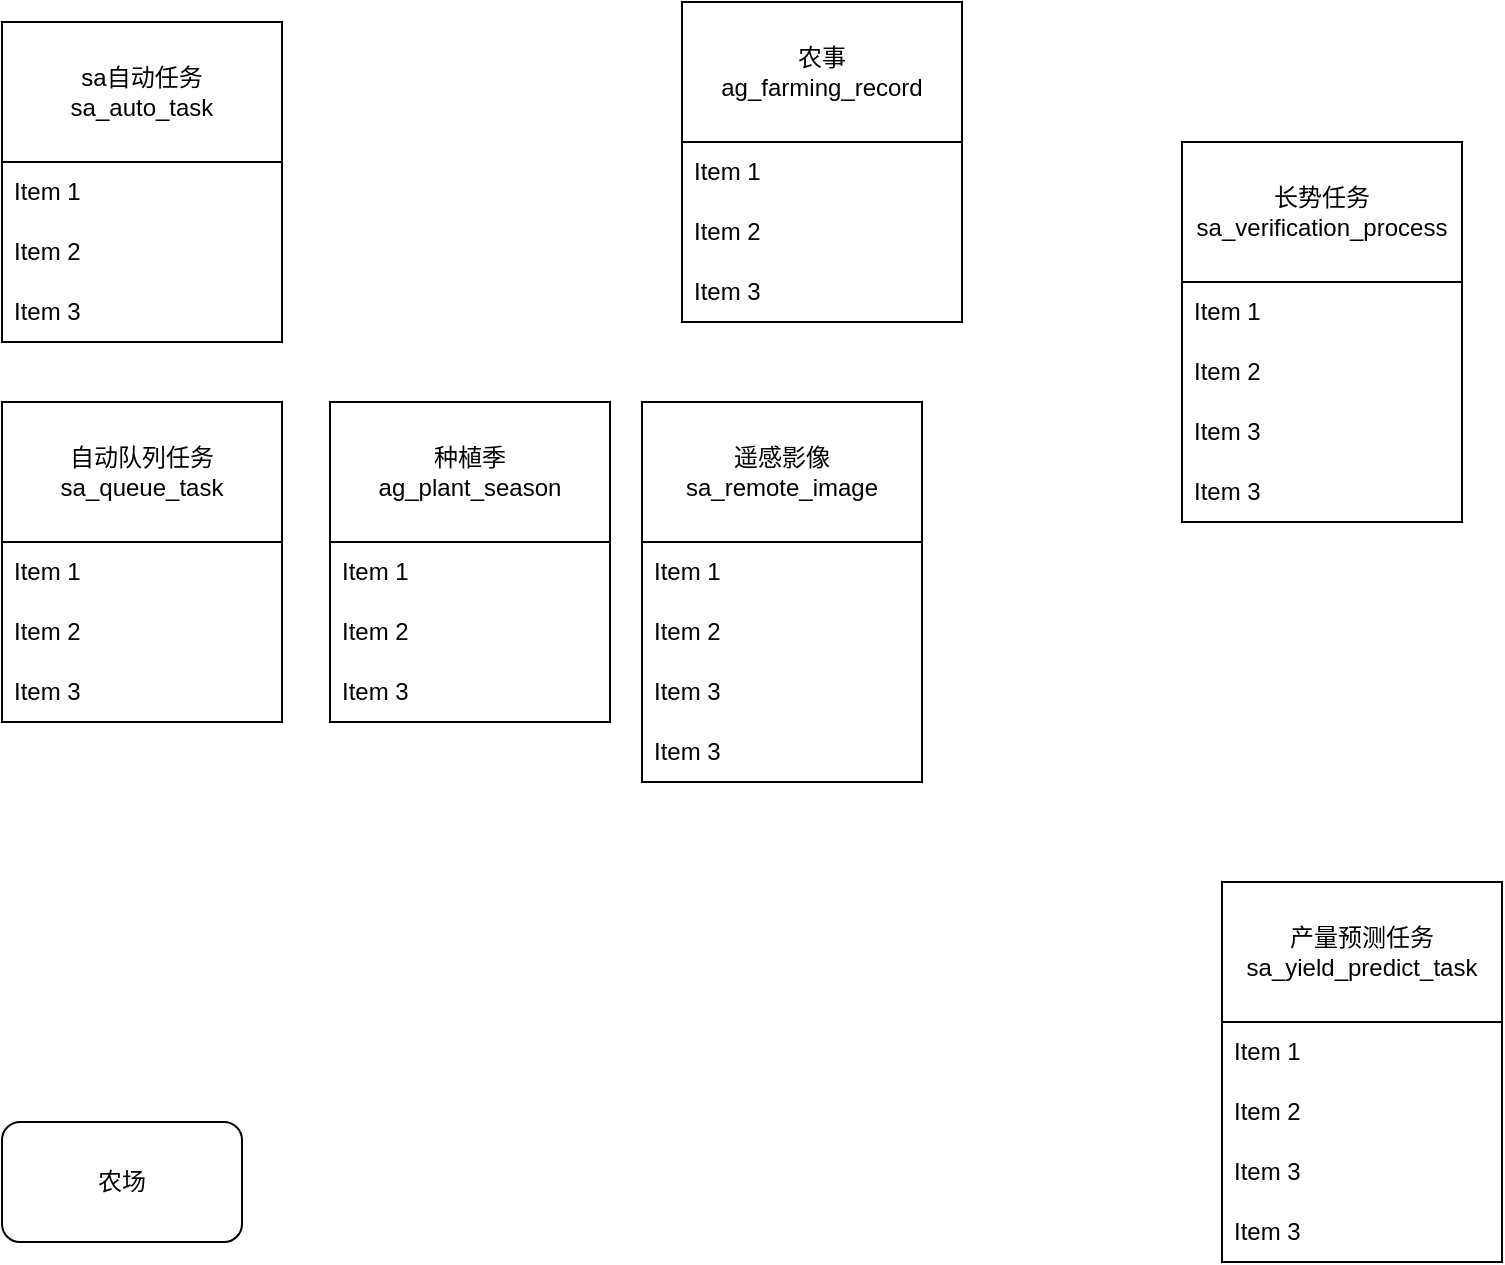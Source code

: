 <mxfile version="24.7.7">
  <diagram name="第 1 页" id="3i2K2Qbr6HXgx0a67rLH">
    <mxGraphModel dx="1259" dy="749" grid="1" gridSize="10" guides="1" tooltips="1" connect="1" arrows="1" fold="1" page="1" pageScale="1" pageWidth="827" pageHeight="1169" math="0" shadow="0">
      <root>
        <mxCell id="0" />
        <mxCell id="1" parent="0" />
        <mxCell id="MvWqjmCIP0qQC9zoF0mp-2" value="农场" style="rounded=1;whiteSpace=wrap;html=1;" parent="1" vertex="1">
          <mxGeometry x="110" y="920" width="120" height="60" as="geometry" />
        </mxCell>
        <mxCell id="sYVleIHQN_-KrlQSDO23-1" value="sa自动任务&lt;div&gt;sa_auto_task&lt;/div&gt;" style="swimlane;fontStyle=0;childLayout=stackLayout;horizontal=1;startSize=70;horizontalStack=0;resizeParent=1;resizeParentMax=0;resizeLast=0;collapsible=1;marginBottom=0;whiteSpace=wrap;html=1;" vertex="1" parent="1">
          <mxGeometry x="110" y="370" width="140" height="160" as="geometry" />
        </mxCell>
        <mxCell id="sYVleIHQN_-KrlQSDO23-2" value="Item 1" style="text;strokeColor=none;fillColor=none;align=left;verticalAlign=middle;spacingLeft=4;spacingRight=4;overflow=hidden;points=[[0,0.5],[1,0.5]];portConstraint=eastwest;rotatable=0;whiteSpace=wrap;html=1;" vertex="1" parent="sYVleIHQN_-KrlQSDO23-1">
          <mxGeometry y="70" width="140" height="30" as="geometry" />
        </mxCell>
        <mxCell id="sYVleIHQN_-KrlQSDO23-3" value="Item 2" style="text;strokeColor=none;fillColor=none;align=left;verticalAlign=middle;spacingLeft=4;spacingRight=4;overflow=hidden;points=[[0,0.5],[1,0.5]];portConstraint=eastwest;rotatable=0;whiteSpace=wrap;html=1;" vertex="1" parent="sYVleIHQN_-KrlQSDO23-1">
          <mxGeometry y="100" width="140" height="30" as="geometry" />
        </mxCell>
        <mxCell id="sYVleIHQN_-KrlQSDO23-4" value="Item 3" style="text;strokeColor=none;fillColor=none;align=left;verticalAlign=middle;spacingLeft=4;spacingRight=4;overflow=hidden;points=[[0,0.5],[1,0.5]];portConstraint=eastwest;rotatable=0;whiteSpace=wrap;html=1;" vertex="1" parent="sYVleIHQN_-KrlQSDO23-1">
          <mxGeometry y="130" width="140" height="30" as="geometry" />
        </mxCell>
        <mxCell id="sYVleIHQN_-KrlQSDO23-9" value="遥感影像&lt;div&gt;sa_remote_image&lt;/div&gt;" style="swimlane;fontStyle=0;childLayout=stackLayout;horizontal=1;startSize=70;horizontalStack=0;resizeParent=1;resizeParentMax=0;resizeLast=0;collapsible=1;marginBottom=0;whiteSpace=wrap;html=1;" vertex="1" parent="1">
          <mxGeometry x="430" y="560" width="140" height="190" as="geometry" />
        </mxCell>
        <mxCell id="sYVleIHQN_-KrlQSDO23-10" value="Item 1" style="text;strokeColor=none;fillColor=none;align=left;verticalAlign=middle;spacingLeft=4;spacingRight=4;overflow=hidden;points=[[0,0.5],[1,0.5]];portConstraint=eastwest;rotatable=0;whiteSpace=wrap;html=1;" vertex="1" parent="sYVleIHQN_-KrlQSDO23-9">
          <mxGeometry y="70" width="140" height="30" as="geometry" />
        </mxCell>
        <mxCell id="sYVleIHQN_-KrlQSDO23-11" value="Item 2" style="text;strokeColor=none;fillColor=none;align=left;verticalAlign=middle;spacingLeft=4;spacingRight=4;overflow=hidden;points=[[0,0.5],[1,0.5]];portConstraint=eastwest;rotatable=0;whiteSpace=wrap;html=1;" vertex="1" parent="sYVleIHQN_-KrlQSDO23-9">
          <mxGeometry y="100" width="140" height="30" as="geometry" />
        </mxCell>
        <mxCell id="sYVleIHQN_-KrlQSDO23-12" value="Item 3" style="text;strokeColor=none;fillColor=none;align=left;verticalAlign=middle;spacingLeft=4;spacingRight=4;overflow=hidden;points=[[0,0.5],[1,0.5]];portConstraint=eastwest;rotatable=0;whiteSpace=wrap;html=1;" vertex="1" parent="sYVleIHQN_-KrlQSDO23-9">
          <mxGeometry y="130" width="140" height="30" as="geometry" />
        </mxCell>
        <mxCell id="sYVleIHQN_-KrlQSDO23-19" value="Item 3" style="text;strokeColor=none;fillColor=none;align=left;verticalAlign=middle;spacingLeft=4;spacingRight=4;overflow=hidden;points=[[0,0.5],[1,0.5]];portConstraint=eastwest;rotatable=0;whiteSpace=wrap;html=1;" vertex="1" parent="sYVleIHQN_-KrlQSDO23-9">
          <mxGeometry y="160" width="140" height="30" as="geometry" />
        </mxCell>
        <mxCell id="sYVleIHQN_-KrlQSDO23-13" value="&lt;div&gt;种植季&lt;/div&gt;&lt;div&gt;ag_plant_season&lt;/div&gt;" style="swimlane;fontStyle=0;childLayout=stackLayout;horizontal=1;startSize=70;horizontalStack=0;resizeParent=1;resizeParentMax=0;resizeLast=0;collapsible=1;marginBottom=0;whiteSpace=wrap;html=1;" vertex="1" parent="1">
          <mxGeometry x="274" y="560" width="140" height="160" as="geometry" />
        </mxCell>
        <mxCell id="sYVleIHQN_-KrlQSDO23-14" value="Item 1" style="text;strokeColor=none;fillColor=none;align=left;verticalAlign=middle;spacingLeft=4;spacingRight=4;overflow=hidden;points=[[0,0.5],[1,0.5]];portConstraint=eastwest;rotatable=0;whiteSpace=wrap;html=1;" vertex="1" parent="sYVleIHQN_-KrlQSDO23-13">
          <mxGeometry y="70" width="140" height="30" as="geometry" />
        </mxCell>
        <mxCell id="sYVleIHQN_-KrlQSDO23-15" value="Item 2" style="text;strokeColor=none;fillColor=none;align=left;verticalAlign=middle;spacingLeft=4;spacingRight=4;overflow=hidden;points=[[0,0.5],[1,0.5]];portConstraint=eastwest;rotatable=0;whiteSpace=wrap;html=1;" vertex="1" parent="sYVleIHQN_-KrlQSDO23-13">
          <mxGeometry y="100" width="140" height="30" as="geometry" />
        </mxCell>
        <mxCell id="sYVleIHQN_-KrlQSDO23-16" value="Item 3" style="text;strokeColor=none;fillColor=none;align=left;verticalAlign=middle;spacingLeft=4;spacingRight=4;overflow=hidden;points=[[0,0.5],[1,0.5]];portConstraint=eastwest;rotatable=0;whiteSpace=wrap;html=1;" vertex="1" parent="sYVleIHQN_-KrlQSDO23-13">
          <mxGeometry y="130" width="140" height="30" as="geometry" />
        </mxCell>
        <mxCell id="sYVleIHQN_-KrlQSDO23-20" value="自动队列任务&lt;div&gt;sa_queue_task&lt;/div&gt;" style="swimlane;fontStyle=0;childLayout=stackLayout;horizontal=1;startSize=70;horizontalStack=0;resizeParent=1;resizeParentMax=0;resizeLast=0;collapsible=1;marginBottom=0;whiteSpace=wrap;html=1;" vertex="1" parent="1">
          <mxGeometry x="110" y="560" width="140" height="160" as="geometry" />
        </mxCell>
        <mxCell id="sYVleIHQN_-KrlQSDO23-21" value="Item 1" style="text;strokeColor=none;fillColor=none;align=left;verticalAlign=middle;spacingLeft=4;spacingRight=4;overflow=hidden;points=[[0,0.5],[1,0.5]];portConstraint=eastwest;rotatable=0;whiteSpace=wrap;html=1;" vertex="1" parent="sYVleIHQN_-KrlQSDO23-20">
          <mxGeometry y="70" width="140" height="30" as="geometry" />
        </mxCell>
        <mxCell id="sYVleIHQN_-KrlQSDO23-22" value="Item 2" style="text;strokeColor=none;fillColor=none;align=left;verticalAlign=middle;spacingLeft=4;spacingRight=4;overflow=hidden;points=[[0,0.5],[1,0.5]];portConstraint=eastwest;rotatable=0;whiteSpace=wrap;html=1;" vertex="1" parent="sYVleIHQN_-KrlQSDO23-20">
          <mxGeometry y="100" width="140" height="30" as="geometry" />
        </mxCell>
        <mxCell id="sYVleIHQN_-KrlQSDO23-23" value="Item 3" style="text;strokeColor=none;fillColor=none;align=left;verticalAlign=middle;spacingLeft=4;spacingRight=4;overflow=hidden;points=[[0,0.5],[1,0.5]];portConstraint=eastwest;rotatable=0;whiteSpace=wrap;html=1;" vertex="1" parent="sYVleIHQN_-KrlQSDO23-20">
          <mxGeometry y="130" width="140" height="30" as="geometry" />
        </mxCell>
        <mxCell id="sYVleIHQN_-KrlQSDO23-25" value="&lt;div&gt;农事&lt;/div&gt;&lt;div&gt;&lt;span style=&quot;text-align: left;&quot;&gt;ag_farming_record&lt;/span&gt;&lt;br&gt;&lt;/div&gt;" style="swimlane;fontStyle=0;childLayout=stackLayout;horizontal=1;startSize=70;horizontalStack=0;resizeParent=1;resizeParentMax=0;resizeLast=0;collapsible=1;marginBottom=0;whiteSpace=wrap;html=1;" vertex="1" parent="1">
          <mxGeometry x="450" y="360" width="140" height="160" as="geometry" />
        </mxCell>
        <mxCell id="sYVleIHQN_-KrlQSDO23-26" value="Item 1" style="text;strokeColor=none;fillColor=none;align=left;verticalAlign=middle;spacingLeft=4;spacingRight=4;overflow=hidden;points=[[0,0.5],[1,0.5]];portConstraint=eastwest;rotatable=0;whiteSpace=wrap;html=1;" vertex="1" parent="sYVleIHQN_-KrlQSDO23-25">
          <mxGeometry y="70" width="140" height="30" as="geometry" />
        </mxCell>
        <mxCell id="sYVleIHQN_-KrlQSDO23-27" value="Item 2" style="text;strokeColor=none;fillColor=none;align=left;verticalAlign=middle;spacingLeft=4;spacingRight=4;overflow=hidden;points=[[0,0.5],[1,0.5]];portConstraint=eastwest;rotatable=0;whiteSpace=wrap;html=1;" vertex="1" parent="sYVleIHQN_-KrlQSDO23-25">
          <mxGeometry y="100" width="140" height="30" as="geometry" />
        </mxCell>
        <mxCell id="sYVleIHQN_-KrlQSDO23-28" value="Item 3" style="text;strokeColor=none;fillColor=none;align=left;verticalAlign=middle;spacingLeft=4;spacingRight=4;overflow=hidden;points=[[0,0.5],[1,0.5]];portConstraint=eastwest;rotatable=0;whiteSpace=wrap;html=1;" vertex="1" parent="sYVleIHQN_-KrlQSDO23-25">
          <mxGeometry y="130" width="140" height="30" as="geometry" />
        </mxCell>
        <mxCell id="sYVleIHQN_-KrlQSDO23-30" value="长势任务&lt;div&gt;&lt;span style=&quot;text-align: left;&quot;&gt;sa_verification_process&lt;/span&gt;&lt;br&gt;&lt;/div&gt;" style="swimlane;fontStyle=0;childLayout=stackLayout;horizontal=1;startSize=70;horizontalStack=0;resizeParent=1;resizeParentMax=0;resizeLast=0;collapsible=1;marginBottom=0;whiteSpace=wrap;html=1;" vertex="1" parent="1">
          <mxGeometry x="700" y="430" width="140" height="190" as="geometry" />
        </mxCell>
        <mxCell id="sYVleIHQN_-KrlQSDO23-31" value="Item 1" style="text;strokeColor=none;fillColor=none;align=left;verticalAlign=middle;spacingLeft=4;spacingRight=4;overflow=hidden;points=[[0,0.5],[1,0.5]];portConstraint=eastwest;rotatable=0;whiteSpace=wrap;html=1;" vertex="1" parent="sYVleIHQN_-KrlQSDO23-30">
          <mxGeometry y="70" width="140" height="30" as="geometry" />
        </mxCell>
        <mxCell id="sYVleIHQN_-KrlQSDO23-32" value="Item 2" style="text;strokeColor=none;fillColor=none;align=left;verticalAlign=middle;spacingLeft=4;spacingRight=4;overflow=hidden;points=[[0,0.5],[1,0.5]];portConstraint=eastwest;rotatable=0;whiteSpace=wrap;html=1;" vertex="1" parent="sYVleIHQN_-KrlQSDO23-30">
          <mxGeometry y="100" width="140" height="30" as="geometry" />
        </mxCell>
        <mxCell id="sYVleIHQN_-KrlQSDO23-33" value="Item 3" style="text;strokeColor=none;fillColor=none;align=left;verticalAlign=middle;spacingLeft=4;spacingRight=4;overflow=hidden;points=[[0,0.5],[1,0.5]];portConstraint=eastwest;rotatable=0;whiteSpace=wrap;html=1;" vertex="1" parent="sYVleIHQN_-KrlQSDO23-30">
          <mxGeometry y="130" width="140" height="30" as="geometry" />
        </mxCell>
        <mxCell id="sYVleIHQN_-KrlQSDO23-34" value="Item 3" style="text;strokeColor=none;fillColor=none;align=left;verticalAlign=middle;spacingLeft=4;spacingRight=4;overflow=hidden;points=[[0,0.5],[1,0.5]];portConstraint=eastwest;rotatable=0;whiteSpace=wrap;html=1;" vertex="1" parent="sYVleIHQN_-KrlQSDO23-30">
          <mxGeometry y="160" width="140" height="30" as="geometry" />
        </mxCell>
        <mxCell id="sYVleIHQN_-KrlQSDO23-36" value="产量预测任务&lt;div&gt;&lt;span style=&quot;text-align: left;&quot;&gt;sa_yield_predict_task&lt;/span&gt;&lt;br&gt;&lt;/div&gt;" style="swimlane;fontStyle=0;childLayout=stackLayout;horizontal=1;startSize=70;horizontalStack=0;resizeParent=1;resizeParentMax=0;resizeLast=0;collapsible=1;marginBottom=0;whiteSpace=wrap;html=1;" vertex="1" parent="1">
          <mxGeometry x="720" y="800" width="140" height="190" as="geometry" />
        </mxCell>
        <mxCell id="sYVleIHQN_-KrlQSDO23-37" value="Item 1" style="text;strokeColor=none;fillColor=none;align=left;verticalAlign=middle;spacingLeft=4;spacingRight=4;overflow=hidden;points=[[0,0.5],[1,0.5]];portConstraint=eastwest;rotatable=0;whiteSpace=wrap;html=1;" vertex="1" parent="sYVleIHQN_-KrlQSDO23-36">
          <mxGeometry y="70" width="140" height="30" as="geometry" />
        </mxCell>
        <mxCell id="sYVleIHQN_-KrlQSDO23-38" value="Item 2" style="text;strokeColor=none;fillColor=none;align=left;verticalAlign=middle;spacingLeft=4;spacingRight=4;overflow=hidden;points=[[0,0.5],[1,0.5]];portConstraint=eastwest;rotatable=0;whiteSpace=wrap;html=1;" vertex="1" parent="sYVleIHQN_-KrlQSDO23-36">
          <mxGeometry y="100" width="140" height="30" as="geometry" />
        </mxCell>
        <mxCell id="sYVleIHQN_-KrlQSDO23-39" value="Item 3" style="text;strokeColor=none;fillColor=none;align=left;verticalAlign=middle;spacingLeft=4;spacingRight=4;overflow=hidden;points=[[0,0.5],[1,0.5]];portConstraint=eastwest;rotatable=0;whiteSpace=wrap;html=1;" vertex="1" parent="sYVleIHQN_-KrlQSDO23-36">
          <mxGeometry y="130" width="140" height="30" as="geometry" />
        </mxCell>
        <mxCell id="sYVleIHQN_-KrlQSDO23-40" value="Item 3" style="text;strokeColor=none;fillColor=none;align=left;verticalAlign=middle;spacingLeft=4;spacingRight=4;overflow=hidden;points=[[0,0.5],[1,0.5]];portConstraint=eastwest;rotatable=0;whiteSpace=wrap;html=1;" vertex="1" parent="sYVleIHQN_-KrlQSDO23-36">
          <mxGeometry y="160" width="140" height="30" as="geometry" />
        </mxCell>
      </root>
    </mxGraphModel>
  </diagram>
</mxfile>
